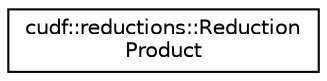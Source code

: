 digraph "Graphical Class Hierarchy"
{
  edge [fontname="Helvetica",fontsize="10",labelfontname="Helvetica",labelfontsize="10"];
  node [fontname="Helvetica",fontsize="10",shape=record];
  rankdir="LR";
  Node0 [label="cudf::reductions::Reduction\lProduct",height=0.2,width=0.4,color="black", fillcolor="white", style="filled",URL="$structcudf_1_1reductions_1_1ReductionProduct.html"];
}
